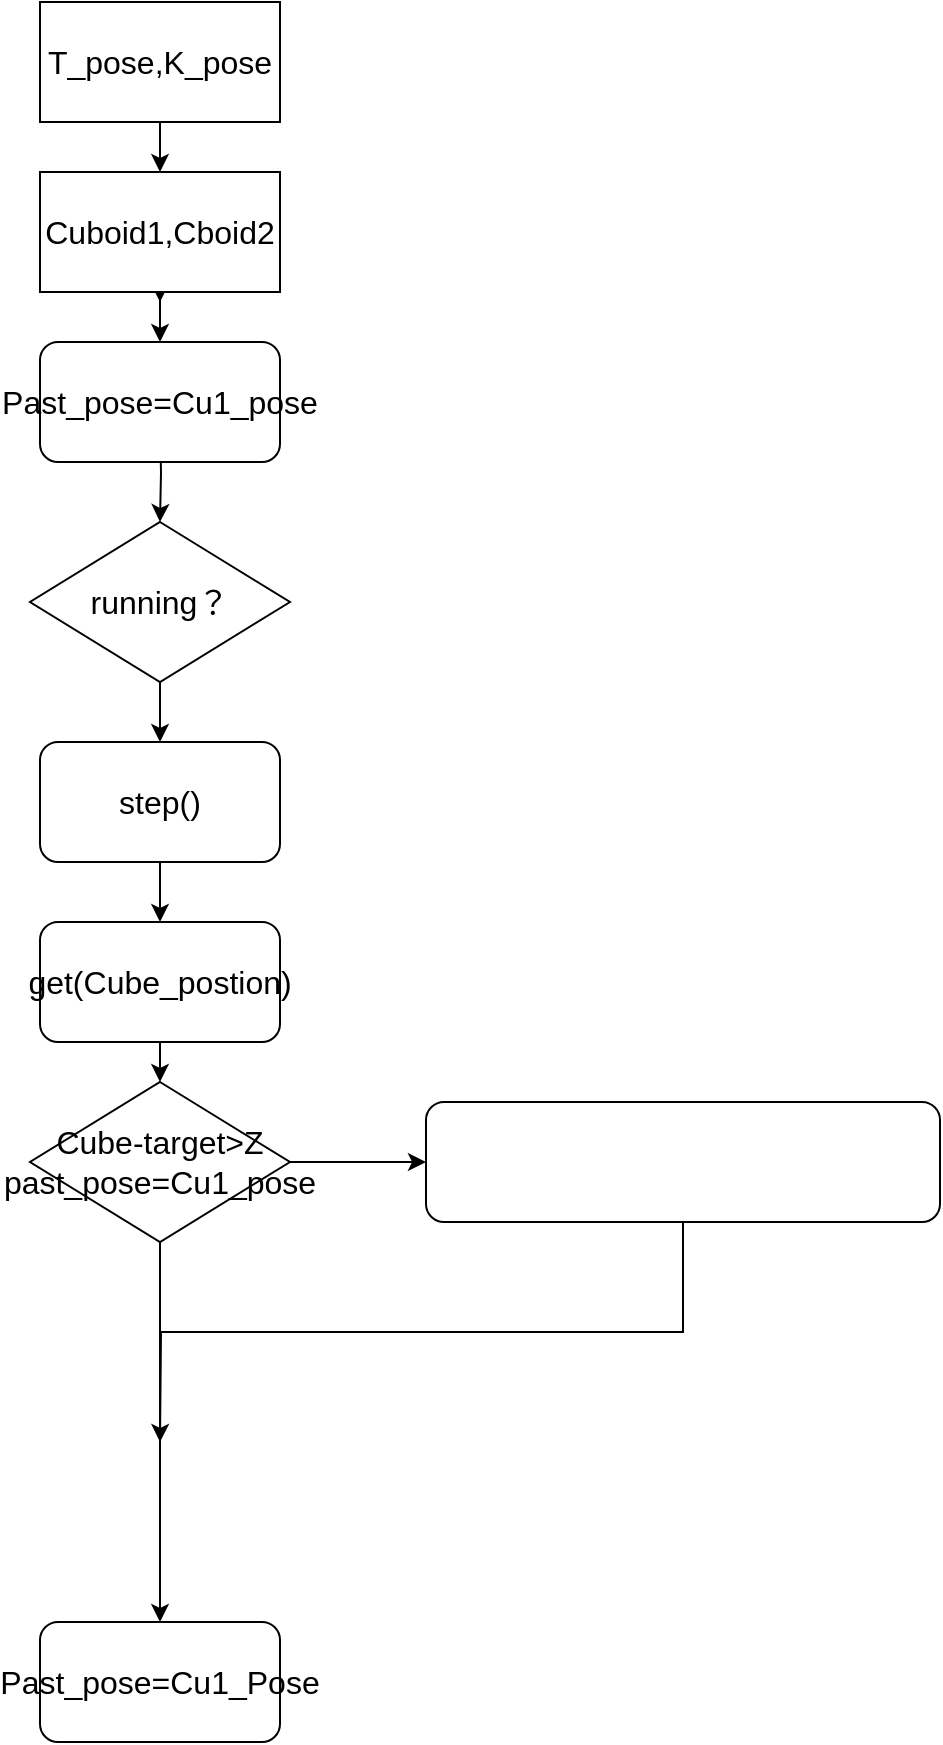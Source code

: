 <mxfile version="12.2.4"><diagram id="lzHy3fzrNytM8oAYYO07"><mxGraphModel dx="661" dy="1869" grid="1" gridSize="10" guides="1" tooltips="1" connect="1" arrows="1" fold="1" page="1" pageScale="1" pageWidth="827" pageHeight="1169" math="0" shadow="0"><root><mxCell id="0"/><mxCell id="1" parent="0"/><mxCell id="4" style="edgeStyle=orthogonalEdgeStyle;rounded=0;orthogonalLoop=1;jettySize=auto;html=1;exitX=0.5;exitY=1;exitDx=0;exitDy=0;fontSize=16;" edge="1" parent="1" source="20"><mxGeometry relative="1" as="geometry"><mxPoint x="220" y="120" as="targetPoint"/></mxGeometry></mxCell><mxCell id="2" value="T_pose,K_pose" style="rounded=0;whiteSpace=wrap;html=1;fontSize=16;" vertex="1" parent="1"><mxGeometry x="160" y="-30" width="120" height="60" as="geometry"/></mxCell><mxCell id="11" style="edgeStyle=orthogonalEdgeStyle;rounded=0;orthogonalLoop=1;jettySize=auto;html=1;exitX=0.5;exitY=1;exitDx=0;exitDy=0;entryX=0.5;entryY=0;entryDx=0;entryDy=0;fontSize=16;" edge="1" parent="1" target="10"><mxGeometry relative="1" as="geometry"><mxPoint x="220" y="180" as="sourcePoint"/></mxGeometry></mxCell><mxCell id="15" style="edgeStyle=orthogonalEdgeStyle;rounded=0;orthogonalLoop=1;jettySize=auto;html=1;exitX=0.5;exitY=1;exitDx=0;exitDy=0;entryX=0.5;entryY=0;entryDx=0;entryDy=0;fontSize=16;" edge="1" parent="1" source="10" target="14"><mxGeometry relative="1" as="geometry"/></mxCell><mxCell id="10" value="running？" style="rhombus;whiteSpace=wrap;html=1;fontSize=16;" vertex="1" parent="1"><mxGeometry x="155" y="230" width="130" height="80" as="geometry"/></mxCell><mxCell id="17" style="edgeStyle=orthogonalEdgeStyle;rounded=0;orthogonalLoop=1;jettySize=auto;html=1;exitX=0.5;exitY=1;exitDx=0;exitDy=0;entryX=0.5;entryY=0;entryDx=0;entryDy=0;fontSize=16;" edge="1" parent="1" source="14" target="16"><mxGeometry relative="1" as="geometry"/></mxCell><mxCell id="14" value="step()" style="rounded=1;whiteSpace=wrap;html=1;fontSize=16;" vertex="1" parent="1"><mxGeometry x="160" y="340" width="120" height="60" as="geometry"/></mxCell><mxCell id="25" style="edgeStyle=orthogonalEdgeStyle;rounded=0;orthogonalLoop=1;jettySize=auto;html=1;exitX=0.5;exitY=1;exitDx=0;exitDy=0;entryX=0.5;entryY=0;entryDx=0;entryDy=0;fontSize=16;" edge="1" parent="1" source="16" target="18"><mxGeometry relative="1" as="geometry"/></mxCell><mxCell id="16" value="get(Cube_postion)" style="rounded=1;whiteSpace=wrap;html=1;fontSize=16;" vertex="1" parent="1"><mxGeometry x="160" y="430" width="120" height="60" as="geometry"/></mxCell><mxCell id="24" style="edgeStyle=orthogonalEdgeStyle;rounded=0;orthogonalLoop=1;jettySize=auto;html=1;exitX=0.5;exitY=1;exitDx=0;exitDy=0;entryX=0.5;entryY=0;entryDx=0;entryDy=0;fontSize=16;" edge="1" parent="1" source="18" target="19"><mxGeometry relative="1" as="geometry"/></mxCell><mxCell id="27" style="edgeStyle=orthogonalEdgeStyle;rounded=0;orthogonalLoop=1;jettySize=auto;html=1;exitX=1;exitY=0.5;exitDx=0;exitDy=0;fontSize=16;" edge="1" parent="1" source="18" target="26"><mxGeometry relative="1" as="geometry"/></mxCell><mxCell id="18" value="Cube-target&amp;gt;Z&lt;br&gt;past_pose=Cu1_pose" style="rhombus;whiteSpace=wrap;html=1;fontSize=16;" vertex="1" parent="1"><mxGeometry x="155" y="510" width="130" height="80" as="geometry"/></mxCell><mxCell id="19" value="Past_pose=Cu1_Pose" style="rounded=1;whiteSpace=wrap;html=1;fontSize=16;" vertex="1" parent="1"><mxGeometry x="160" y="780" width="120" height="60" as="geometry"/></mxCell><mxCell id="23" style="edgeStyle=orthogonalEdgeStyle;rounded=0;orthogonalLoop=1;jettySize=auto;html=1;exitX=0.5;exitY=1;exitDx=0;exitDy=0;entryX=0.5;entryY=0;entryDx=0;entryDy=0;fontSize=16;" edge="1" parent="1" source="20" target="22"><mxGeometry relative="1" as="geometry"/></mxCell><mxCell id="20" value="Cuboid1,Cboid2" style="rounded=0;whiteSpace=wrap;html=1;fontSize=16;" vertex="1" parent="1"><mxGeometry x="160" y="55" width="120" height="60" as="geometry"/></mxCell><mxCell id="21" style="edgeStyle=orthogonalEdgeStyle;rounded=0;orthogonalLoop=1;jettySize=auto;html=1;exitX=0.5;exitY=1;exitDx=0;exitDy=0;fontSize=16;" edge="1" parent="1" source="2" target="20"><mxGeometry relative="1" as="geometry"><mxPoint x="220" y="50" as="sourcePoint"/><mxPoint x="220" y="120" as="targetPoint"/></mxGeometry></mxCell><mxCell id="22" value="Past_pose=Cu1_pose" style="rounded=1;whiteSpace=wrap;html=1;fontSize=16;" vertex="1" parent="1"><mxGeometry x="160" y="140" width="120" height="60" as="geometry"/></mxCell><mxCell id="28" style="edgeStyle=orthogonalEdgeStyle;rounded=0;orthogonalLoop=1;jettySize=auto;html=1;exitX=0.5;exitY=1;exitDx=0;exitDy=0;fontSize=16;" edge="1" parent="1" source="26"><mxGeometry relative="1" as="geometry"><mxPoint x="220" y="690" as="targetPoint"/></mxGeometry></mxCell><mxCell id="26" value="" style="rounded=1;whiteSpace=wrap;html=1;fontSize=16;" vertex="1" parent="1"><mxGeometry x="353" y="520" width="257" height="60" as="geometry"/></mxCell></root></mxGraphModel></diagram></mxfile>